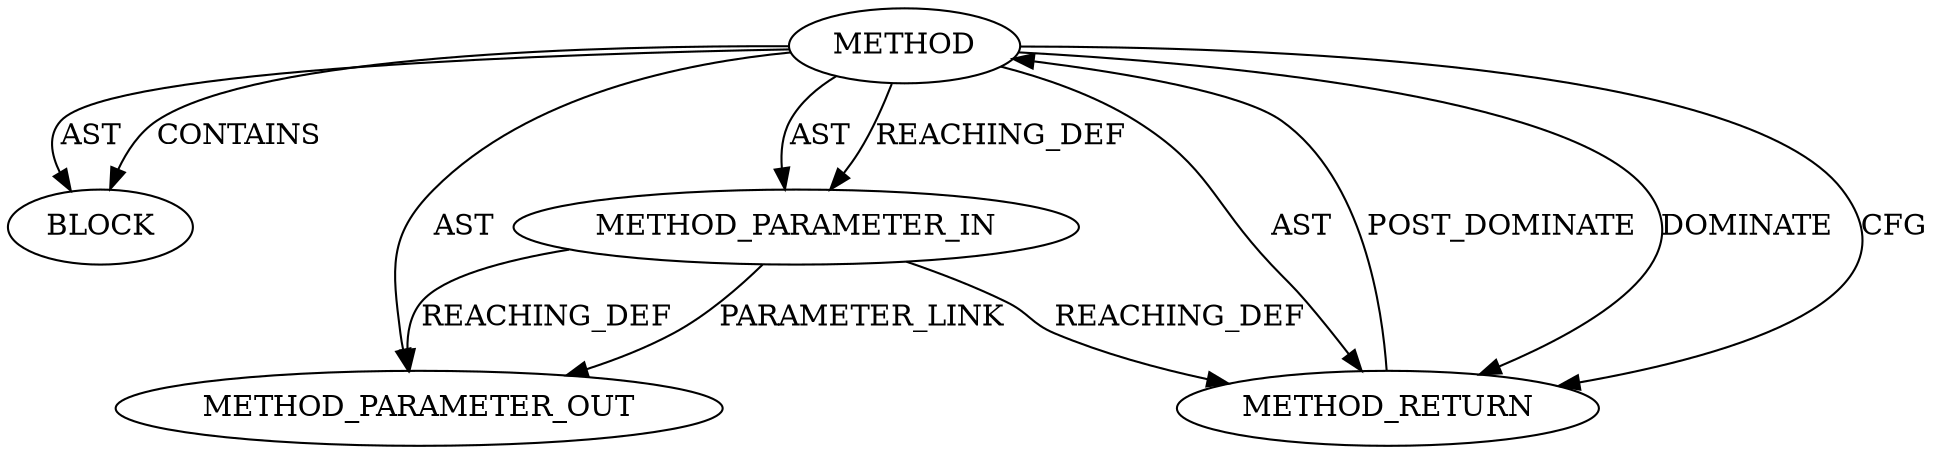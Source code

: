 digraph {
  2638 [label=BLOCK ORDER=1 ARGUMENT_INDEX=1 CODE="<empty>" TYPE_FULL_NAME="ANY"]
  2637 [label=METHOD_PARAMETER_IN ORDER=1 CODE="p1" IS_VARIADIC=false TYPE_FULL_NAME="ANY" EVALUATION_STRATEGY="BY_VALUE" INDEX=1 NAME="p1"]
  2636 [label=METHOD AST_PARENT_TYPE="NAMESPACE_BLOCK" AST_PARENT_FULL_NAME="<global>" ORDER=0 CODE="<empty>" FULL_NAME="msg_incr_reroute_cnt" IS_EXTERNAL=true FILENAME="<empty>" SIGNATURE="" NAME="msg_incr_reroute_cnt"]
  2964 [label=METHOD_PARAMETER_OUT ORDER=1 CODE="p1" IS_VARIADIC=false TYPE_FULL_NAME="ANY" EVALUATION_STRATEGY="BY_VALUE" INDEX=1 NAME="p1"]
  2639 [label=METHOD_RETURN ORDER=2 CODE="RET" TYPE_FULL_NAME="ANY" EVALUATION_STRATEGY="BY_VALUE"]
  2637 -> 2964 [label=REACHING_DEF VARIABLE="p1"]
  2639 -> 2636 [label=POST_DOMINATE ]
  2636 -> 2637 [label=REACHING_DEF VARIABLE=""]
  2636 -> 2638 [label=CONTAINS ]
  2636 -> 2639 [label=DOMINATE ]
  2637 -> 2639 [label=REACHING_DEF VARIABLE="p1"]
  2636 -> 2639 [label=CFG ]
  2636 -> 2638 [label=AST ]
  2637 -> 2964 [label=PARAMETER_LINK ]
  2636 -> 2639 [label=AST ]
  2636 -> 2637 [label=AST ]
  2636 -> 2964 [label=AST ]
}

